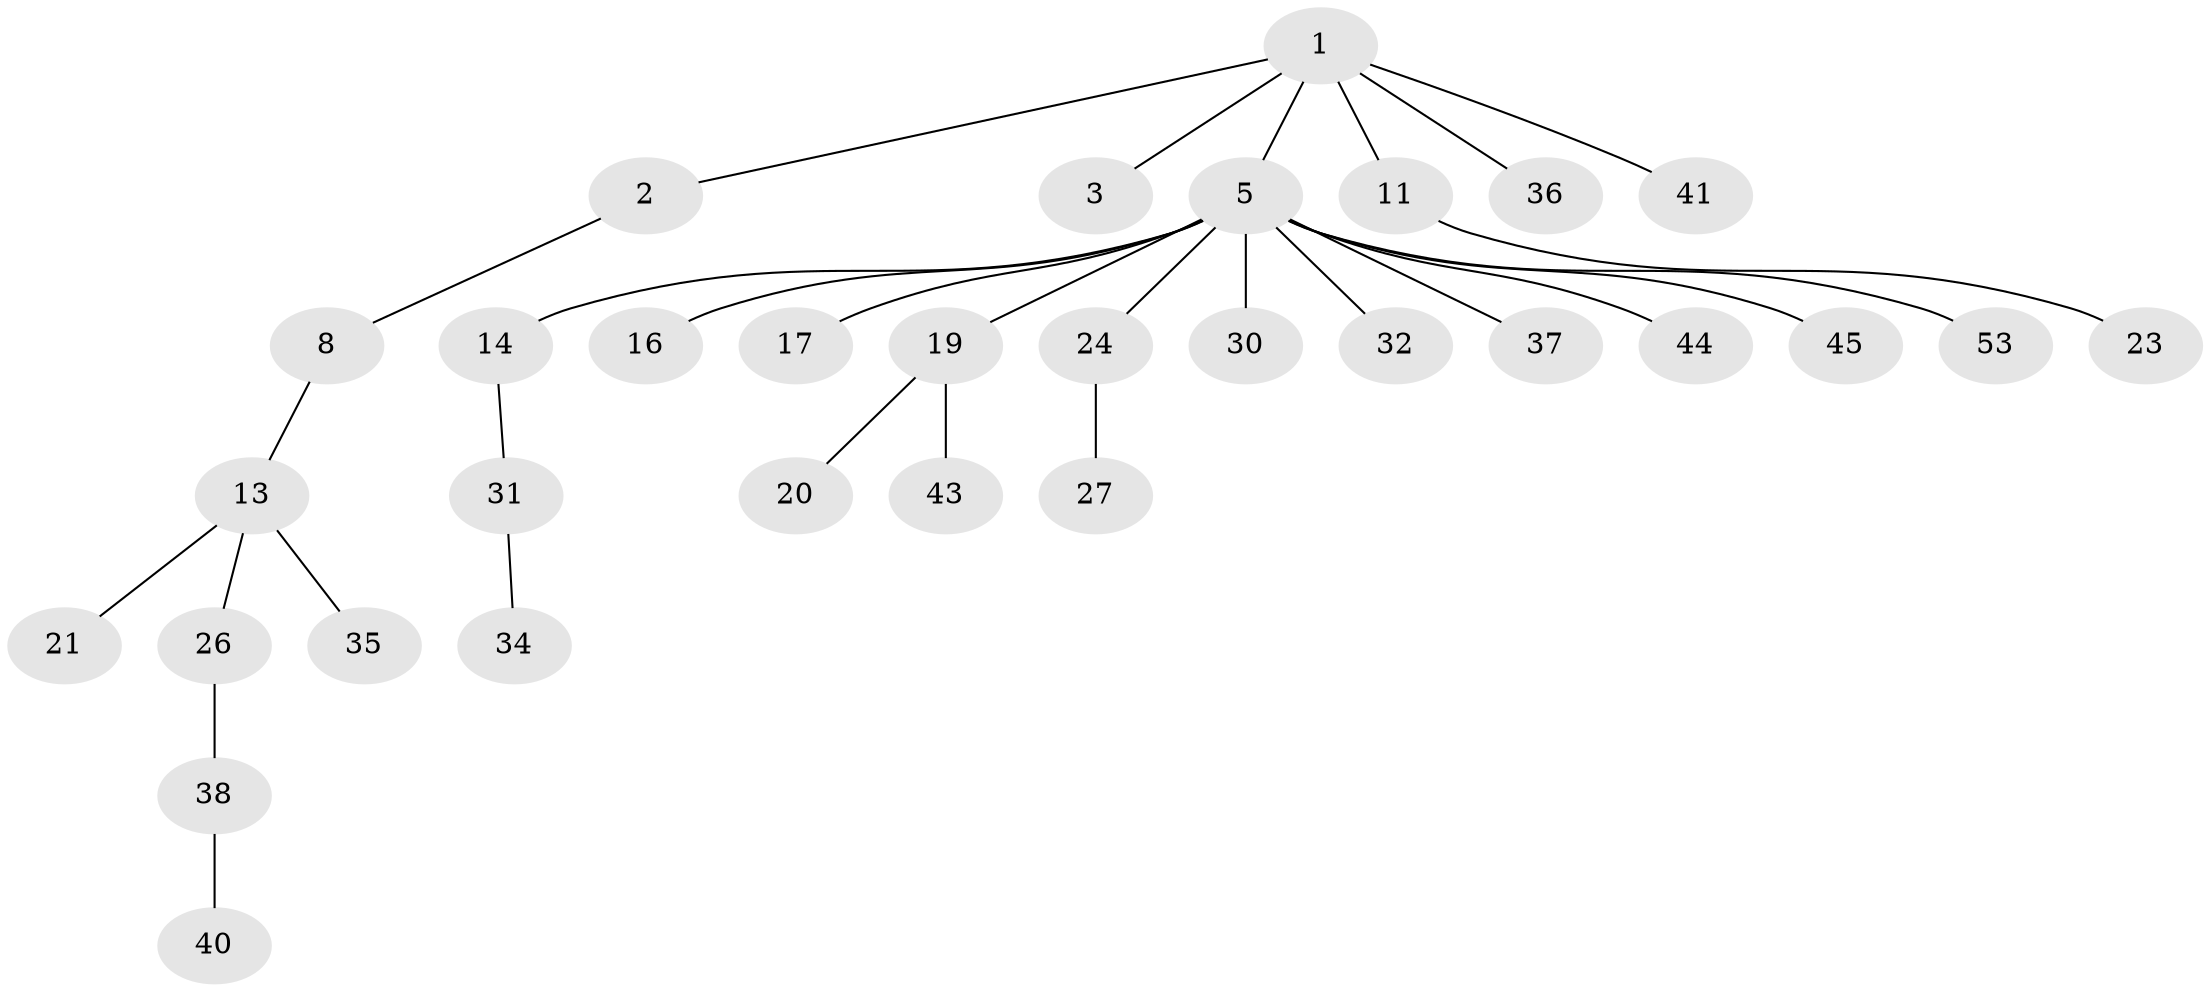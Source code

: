 // original degree distribution, {3: 0.1509433962264151, 2: 0.24528301886792453, 5: 0.03773584905660377, 7: 0.018867924528301886, 4: 0.018867924528301886, 6: 0.018867924528301886, 1: 0.5094339622641509}
// Generated by graph-tools (version 1.1) at 2025/19/03/04/25 18:19:10]
// undirected, 31 vertices, 30 edges
graph export_dot {
graph [start="1"]
  node [color=gray90,style=filled];
  1 [super="+4"];
  2;
  3 [super="+33+6"];
  5 [super="+10+7"];
  8 [super="+48"];
  11 [super="+22+15"];
  13 [super="+18+39"];
  14;
  16;
  17 [super="+28+42"];
  19 [super="+29"];
  20;
  21 [super="+25"];
  23;
  24;
  26;
  27;
  30;
  31;
  32;
  34;
  35;
  36;
  37;
  38;
  40;
  41;
  43;
  44 [super="+51"];
  45;
  53;
  1 -- 2;
  1 -- 3;
  1 -- 36;
  1 -- 5;
  1 -- 41;
  1 -- 11;
  2 -- 8;
  5 -- 16;
  5 -- 45;
  5 -- 19;
  5 -- 14;
  5 -- 32;
  5 -- 37;
  5 -- 44;
  5 -- 17;
  5 -- 53;
  5 -- 24;
  5 -- 30;
  8 -- 13;
  11 -- 23;
  13 -- 21;
  13 -- 26;
  13 -- 35;
  14 -- 31;
  19 -- 20;
  19 -- 43;
  24 -- 27;
  26 -- 38;
  31 -- 34;
  38 -- 40;
}
